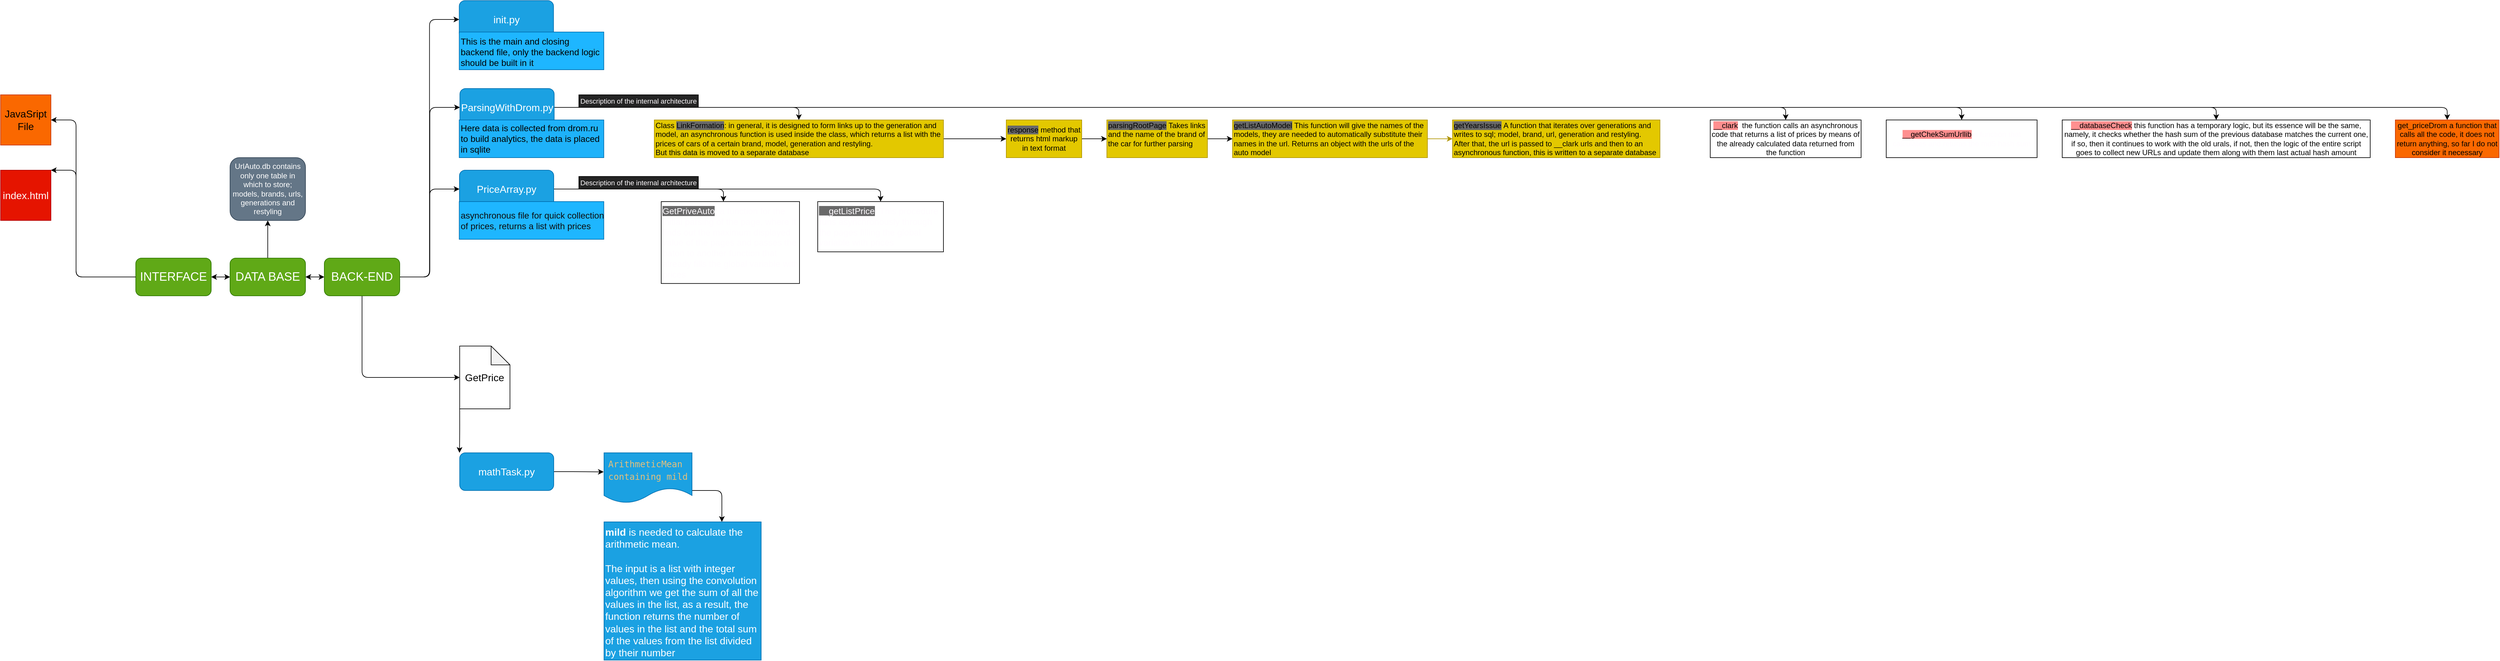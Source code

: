 <mxfile>
    <diagram id="7Fs6vfgvI15YjIwSOu54" name="Page-1">
        <mxGraphModel dx="618" dy="1570" grid="1" gridSize="10" guides="1" tooltips="1" connect="1" arrows="1" fold="1" page="1" pageScale="1" pageWidth="850" pageHeight="1100" math="0" shadow="0">
            <root>
                <mxCell id="0"/>
                <mxCell id="1" parent="0"/>
                <mxCell id="16" style="edgeStyle=orthogonalEdgeStyle;html=1;exitX=0;exitY=0.5;exitDx=0;exitDy=0;fontSize=19;" parent="1" source="13" target="17" edge="1">
                    <mxGeometry relative="1" as="geometry">
                        <mxPoint x="80" y="250" as="targetPoint"/>
                        <Array as="points">
                            <mxPoint x="120" y="250"/>
                            <mxPoint x="120" y="80"/>
                        </Array>
                    </mxGeometry>
                </mxCell>
                <mxCell id="20" style="edgeStyle=orthogonalEdgeStyle;html=1;exitX=1;exitY=0.5;exitDx=0;exitDy=0;entryX=0;entryY=0.5;entryDx=0;entryDy=0;fontSize=16;startArrow=classic;startFill=1;" parent="1" source="13" target="14" edge="1">
                    <mxGeometry relative="1" as="geometry"/>
                </mxCell>
                <mxCell id="13" value="INTERFACE" style="rounded=1;whiteSpace=wrap;html=1;fillColor=#60a917;fontColor=#ffffff;strokeColor=#2D7600;fontSize=19;" parent="1" vertex="1">
                    <mxGeometry x="215" y="220" width="120" height="60" as="geometry"/>
                </mxCell>
                <mxCell id="81" style="edgeStyle=orthogonalEdgeStyle;html=1;exitX=0.5;exitY=0;exitDx=0;exitDy=0;fontColor=#000000;" edge="1" parent="1" source="14" target="82">
                    <mxGeometry relative="1" as="geometry">
                        <mxPoint x="425" y="120" as="targetPoint"/>
                    </mxGeometry>
                </mxCell>
                <mxCell id="14" value="DATA BASE" style="rounded=1;whiteSpace=wrap;html=1;fillColor=#60a917;fontColor=#ffffff;strokeColor=#2D7600;fontSize=19;" parent="1" vertex="1">
                    <mxGeometry x="365" y="220" width="120" height="60" as="geometry"/>
                </mxCell>
                <mxCell id="21" style="edgeStyle=orthogonalEdgeStyle;html=1;exitX=0;exitY=0.5;exitDx=0;exitDy=0;entryX=1;entryY=0.5;entryDx=0;entryDy=0;fontSize=16;startArrow=classic;startFill=1;" parent="1" source="15" target="14" edge="1">
                    <mxGeometry relative="1" as="geometry"/>
                </mxCell>
                <mxCell id="25" style="edgeStyle=orthogonalEdgeStyle;html=1;exitX=1;exitY=0.5;exitDx=0;exitDy=0;entryX=0;entryY=0.5;entryDx=0;entryDy=0;fontSize=16;startArrow=none;startFill=0;" parent="1" source="15" target="29" edge="1">
                    <mxGeometry relative="1" as="geometry">
                        <mxPoint x="760" y="120" as="targetPoint"/>
                    </mxGeometry>
                </mxCell>
                <mxCell id="26" style="edgeStyle=orthogonalEdgeStyle;html=1;exitX=1;exitY=0.5;exitDx=0;exitDy=0;entryX=0;entryY=0.5;entryDx=0;entryDy=0;fontSize=16;startArrow=none;startFill=0;" parent="1" source="15" target="31" edge="1">
                    <mxGeometry relative="1" as="geometry">
                        <mxPoint x="760" as="targetPoint"/>
                    </mxGeometry>
                </mxCell>
                <mxCell id="27" style="edgeStyle=orthogonalEdgeStyle;html=1;exitX=1;exitY=0.5;exitDx=0;exitDy=0;entryX=0;entryY=0.5;entryDx=0;entryDy=0;fontSize=16;startArrow=none;startFill=0;" parent="1" source="15" target="30" edge="1">
                    <mxGeometry relative="1" as="geometry">
                        <mxPoint x="760" y="-120" as="targetPoint"/>
                    </mxGeometry>
                </mxCell>
                <mxCell id="33" style="edgeStyle=orthogonalEdgeStyle;html=1;exitX=0.5;exitY=1;exitDx=0;exitDy=0;entryX=0;entryY=0.5;entryDx=0;entryDy=0;entryPerimeter=0;fontSize=16;startArrow=none;startFill=0;" parent="1" source="15" target="32" edge="1">
                    <mxGeometry relative="1" as="geometry">
                        <Array as="points">
                            <mxPoint x="575" y="410"/>
                        </Array>
                    </mxGeometry>
                </mxCell>
                <mxCell id="15" value="BACK-END" style="rounded=1;whiteSpace=wrap;html=1;fillColor=#60a917;fontColor=#ffffff;strokeColor=#2D7600;fontSize=19;" parent="1" vertex="1">
                    <mxGeometry x="515" y="220" width="120" height="60" as="geometry"/>
                </mxCell>
                <mxCell id="17" value="index.html" style="whiteSpace=wrap;html=1;aspect=fixed;fontSize=16;fillColor=#e51400;fontColor=#ffffff;strokeColor=#B20000;" parent="1" vertex="1">
                    <mxGeometry y="80" width="80" height="80" as="geometry"/>
                </mxCell>
                <mxCell id="18" value="JavaSript File" style="whiteSpace=wrap;html=1;aspect=fixed;fontSize=16;fillColor=#fa6800;fontColor=#000000;strokeColor=#C73500;" parent="1" vertex="1">
                    <mxGeometry y="-40" width="80" height="80" as="geometry"/>
                </mxCell>
                <mxCell id="19" value="" style="endArrow=classic;html=1;fontSize=19;exitX=0;exitY=0.5;exitDx=0;exitDy=0;entryX=1;entryY=0.5;entryDx=0;entryDy=0;edgeStyle=orthogonalEdgeStyle;" parent="1" source="13" target="18" edge="1">
                    <mxGeometry width="50" height="50" relative="1" as="geometry">
                        <mxPoint x="420" y="210" as="sourcePoint"/>
                        <mxPoint x="470" y="160" as="targetPoint"/>
                        <Array as="points">
                            <mxPoint x="120" y="250"/>
                            <mxPoint x="120"/>
                        </Array>
                    </mxGeometry>
                </mxCell>
                <mxCell id="56" style="edgeStyle=orthogonalEdgeStyle;html=1;exitX=1;exitY=0.5;exitDx=0;exitDy=0;fontSize=14;fontColor=#FFFCFF;startArrow=none;startFill=0;" parent="1" source="29" target="57" edge="1">
                    <mxGeometry relative="1" as="geometry">
                        <mxPoint x="1300" y="109.609" as="targetPoint"/>
                        <Array as="points">
                            <mxPoint x="1150" y="110"/>
                        </Array>
                    </mxGeometry>
                </mxCell>
                <mxCell id="60" style="edgeStyle=orthogonalEdgeStyle;html=1;exitX=1;exitY=0.5;exitDx=0;exitDy=0;entryX=0.5;entryY=0;entryDx=0;entryDy=0;fontSize=14;fontColor=#FFFCFF;startArrow=none;startFill=0;" parent="1" source="29" target="59" edge="1">
                    <mxGeometry relative="1" as="geometry"/>
                </mxCell>
                <mxCell id="29" value="PriceArray.py" style="rounded=1;whiteSpace=wrap;html=1;fontSize=16;fillColor=#1ba1e2;fontColor=#ffffff;strokeColor=#006EAF;labelBackgroundColor=none;" parent="1" vertex="1">
                    <mxGeometry x="730" y="80" width="150" height="60" as="geometry"/>
                </mxCell>
                <mxCell id="30" value="init.py" style="rounded=1;whiteSpace=wrap;html=1;fontSize=16;fillColor=#1ba1e2;fontColor=#ffffff;strokeColor=#006EAF;labelBackgroundColor=none;" parent="1" vertex="1">
                    <mxGeometry x="729.65" y="-190" width="150" height="60" as="geometry"/>
                </mxCell>
                <mxCell id="63" style="edgeStyle=orthogonalEdgeStyle;html=1;exitX=1;exitY=0.5;exitDx=0;exitDy=0;entryX=0.5;entryY=0;entryDx=0;entryDy=0;" edge="1" parent="1" source="31" target="64">
                    <mxGeometry relative="1" as="geometry">
                        <mxPoint x="1170" y="-20" as="targetPoint"/>
                    </mxGeometry>
                </mxCell>
                <mxCell id="75" style="edgeStyle=orthogonalEdgeStyle;html=1;exitX=1;exitY=0.5;exitDx=0;exitDy=0;entryX=0.5;entryY=0;entryDx=0;entryDy=0;fontColor=#000000;" edge="1" parent="1" source="31" target="74">
                    <mxGeometry relative="1" as="geometry"/>
                </mxCell>
                <mxCell id="78" style="edgeStyle=orthogonalEdgeStyle;html=1;exitX=1;exitY=0.5;exitDx=0;exitDy=0;entryX=0.5;entryY=0;entryDx=0;entryDy=0;fontColor=#000000;" edge="1" parent="1" source="31" target="76">
                    <mxGeometry relative="1" as="geometry"/>
                </mxCell>
                <mxCell id="79" style="edgeStyle=orthogonalEdgeStyle;html=1;exitX=1;exitY=0.5;exitDx=0;exitDy=0;entryX=0.5;entryY=0;entryDx=0;entryDy=0;fontColor=#000000;" edge="1" parent="1" source="31" target="77">
                    <mxGeometry relative="1" as="geometry"/>
                </mxCell>
                <mxCell id="85" style="edgeStyle=orthogonalEdgeStyle;html=1;exitX=1;exitY=0.5;exitDx=0;exitDy=0;entryX=0.5;entryY=0;entryDx=0;entryDy=0;fontColor=#000000;" edge="1" parent="1" source="31" target="83">
                    <mxGeometry relative="1" as="geometry"/>
                </mxCell>
                <mxCell id="31" value="ParsingWithDrom.py" style="rounded=1;whiteSpace=wrap;html=1;fontSize=16;fillColor=#1ba1e2;fontColor=#ffffff;strokeColor=#006EAF;labelBackgroundColor=none;" parent="1" vertex="1">
                    <mxGeometry x="730.7" y="-50" width="150" height="60" as="geometry"/>
                </mxCell>
                <mxCell id="36" style="edgeStyle=orthogonalEdgeStyle;html=1;exitX=0;exitY=1;exitDx=0;exitDy=0;exitPerimeter=0;fontSize=16;startArrow=none;startFill=0;" parent="1" source="32" edge="1">
                    <mxGeometry relative="1" as="geometry">
                        <mxPoint x="730.046" y="530" as="targetPoint"/>
                    </mxGeometry>
                </mxCell>
                <mxCell id="32" value="GetPrice" style="shape=note;whiteSpace=wrap;html=1;backgroundOutline=1;darkOpacity=0.05;fontSize=16;" parent="1" vertex="1">
                    <mxGeometry x="730.35" y="360" width="80" height="100" as="geometry"/>
                </mxCell>
                <mxCell id="41" style="edgeStyle=orthogonalEdgeStyle;html=1;exitX=1;exitY=0.5;exitDx=0;exitDy=0;entryX=-0.004;entryY=0.38;entryDx=0;entryDy=0;entryPerimeter=0;fontSize=16;fontColor=#FFFF00;startArrow=none;startFill=0;" parent="1" source="34" target="38" edge="1">
                    <mxGeometry relative="1" as="geometry"/>
                </mxCell>
                <mxCell id="34" value="mathTask.py" style="rounded=1;whiteSpace=wrap;html=1;fontSize=16;fillColor=#1ba1e2;fontColor=#ffffff;strokeColor=#006EAF;" parent="1" vertex="1">
                    <mxGeometry x="730.35" y="530" width="149.65" height="60" as="geometry"/>
                </mxCell>
                <mxCell id="45" style="edgeStyle=orthogonalEdgeStyle;html=1;exitX=1;exitY=0.75;exitDx=0;exitDy=0;entryX=0.75;entryY=0;entryDx=0;entryDy=0;fontSize=16;fontColor=#FFFCFF;startArrow=none;startFill=0;" parent="1" source="38" target="44" edge="1">
                    <mxGeometry relative="1" as="geometry"/>
                </mxCell>
                <mxCell id="38" value="&lt;div style=&quot;color: rgb(171, 178, 191); font-family: &amp;quot;Droid Sans Mono&amp;quot;, &amp;quot;monospace&amp;quot;, monospace; font-size: 14px; line-height: 19px;&quot;&gt;&lt;span style=&quot;color: rgb(229, 192, 123);&quot;&gt;ArithmeticMean&amp;nbsp;&lt;/span&gt;&lt;/div&gt;&lt;font face=&quot;Droid Sans Mono, monospace, monospace&quot; color=&quot;#e5c07b&quot;&gt;&lt;span style=&quot;font-size: 14px;&quot;&gt;containing mild&lt;/span&gt;&lt;/font&gt;" style="shape=document;whiteSpace=wrap;html=1;boundedLbl=1;labelBackgroundColor=none;fontSize=16;fontColor=#ffffff;fillColor=#1ba1e2;strokeColor=#006EAF;" parent="1" vertex="1">
                    <mxGeometry x="960" y="530" width="140" height="80" as="geometry"/>
                </mxCell>
                <mxCell id="44" value="&lt;b&gt;mild&lt;/b&gt; is needed to calculate the arithmetic mean.&lt;div style=&quot;&quot;&gt;&lt;br&gt;&lt;/div&gt;&lt;div style=&quot;&quot;&gt;The input is a list with integer values, then using the convolution algorithm we get the sum of all the values in the list, as a result, the function returns the number of values in the list and the total sum of the values from the list divided by their number&lt;/div&gt;" style="rounded=0;whiteSpace=wrap;html=1;labelBackgroundColor=none;fontSize=16;fontColor=#ffffff;align=left;verticalAlign=top;fillColor=#1ba1e2;strokeColor=#006EAF;" parent="1" vertex="1">
                    <mxGeometry x="960" y="640" width="250" height="220" as="geometry"/>
                </mxCell>
                <mxCell id="46" value="This is the main and closing backend file, only the backend logic should be built in it" style="rounded=0;whiteSpace=wrap;html=1;labelBackgroundColor=none;fontSize=14;fontColor=#000000;align=left;verticalAlign=top;fillColor=#1EB6FF;strokeColor=#006EAF;" parent="1" vertex="1">
                    <mxGeometry x="729.65" y="-140" width="230" height="60" as="geometry"/>
                </mxCell>
                <mxCell id="50" value="Here data is collected from drom.ru to build analytics, the data is placed in sqlite" style="rounded=0;whiteSpace=wrap;html=1;labelBackgroundColor=none;fontSize=14;fontColor=#000000;align=left;fillColor=#1EB2FA;strokeColor=#006EAF;" parent="1" vertex="1">
                    <mxGeometry x="729.65" width="230" height="60" as="geometry"/>
                </mxCell>
                <mxCell id="51" value="asynchronous file for quick collection of prices, returns a list with prices" style="rounded=0;whiteSpace=wrap;html=1;labelBackgroundColor=none;fontSize=14;fontColor=#0D0D0D;align=left;fillColor=#1EB6FF;strokeColor=#006EAF;" parent="1" vertex="1">
                    <mxGeometry x="729.65" y="130" width="230" height="60" as="geometry"/>
                </mxCell>
                <mxCell id="57" value="&lt;span style=&quot;background-color: rgb(105, 105, 105);&quot;&gt;GetPriveAuto&lt;/span&gt;:&amp;nbsp;a function for the initial parsing of the page, where it finds out the maximum displayed value of the pages and passes the baton to another function that already fills the global variable with prices" style="rounded=0;whiteSpace=wrap;html=1;labelBackgroundColor=none;fontSize=14;fontColor=#FFFCFF;align=left;verticalAlign=top;" parent="1" vertex="1">
                    <mxGeometry x="1051" y="130" width="220" height="130.39" as="geometry"/>
                </mxCell>
                <mxCell id="59" value="&lt;span style=&quot;background-color: rgb(105, 105, 105);&quot;&gt;__getListPrice&lt;/span&gt;:&amp;nbsp;This procedure runs asynchronously through the pages filling the global variable with prices" style="rounded=0;whiteSpace=wrap;html=1;labelBackgroundColor=none;fontSize=14;fontColor=#FFFCFF;fillColor=none;align=left;verticalAlign=top;" parent="1" vertex="1">
                    <mxGeometry x="1300" y="130" width="200" height="80" as="geometry"/>
                </mxCell>
                <mxCell id="61" value="Description of the internal architecture" style="rounded=0;whiteSpace=wrap;html=1;labelBackgroundColor=none;fontSize=11;fontColor=#FFFCFF;fillColor=#242424;labelBorderColor=none;" parent="1" vertex="1">
                    <mxGeometry x="920" y="90" width="190" height="20" as="geometry"/>
                </mxCell>
                <mxCell id="62" value="Description of the internal architecture" style="rounded=0;whiteSpace=wrap;html=1;labelBackgroundColor=none;fontSize=11;fontColor=#FFFCFF;fillColor=#242424;labelBorderColor=none;" vertex="1" parent="1">
                    <mxGeometry x="920" y="-40" width="190" height="20" as="geometry"/>
                </mxCell>
                <mxCell id="66" style="edgeStyle=orthogonalEdgeStyle;html=1;exitX=1;exitY=0.5;exitDx=0;exitDy=0;" edge="1" parent="1" source="64" target="65">
                    <mxGeometry relative="1" as="geometry"/>
                </mxCell>
                <mxCell id="64" value="Class &lt;span style=&quot;background-color: rgb(105, 105, 105);&quot;&gt;LinkFormation&lt;/span&gt;:&amp;nbsp;&lt;span style=&quot;background-color: initial;&quot;&gt;in general, it is designed to form links up to the generation and model, an asynchronous function is used inside the class, which returns a list with the prices of cars of a certain brand, model, generation and restyling.&lt;br&gt;&lt;/span&gt;&lt;span style=&quot;background-color: initial;&quot;&gt;But this data is moved to a separate database&lt;/span&gt;&amp;nbsp;" style="rounded=0;whiteSpace=wrap;html=1;labelBackgroundColor=none;align=left;fillColor=#e3c800;fontColor=#000000;strokeColor=#B09500;" vertex="1" parent="1">
                    <mxGeometry x="1040" width="460" height="60" as="geometry"/>
                </mxCell>
                <mxCell id="68" style="edgeStyle=orthogonalEdgeStyle;html=1;exitX=1;exitY=0.5;exitDx=0;exitDy=0;entryX=0;entryY=0.5;entryDx=0;entryDy=0;" edge="1" parent="1" source="65" target="67">
                    <mxGeometry relative="1" as="geometry"/>
                </mxCell>
                <mxCell id="65" value="&lt;span style=&quot;background-color: rgb(105, 105, 105);&quot;&gt;response&lt;/span&gt; method that returns html markup in text format" style="rounded=0;whiteSpace=wrap;html=1;labelBackgroundColor=none;fillColor=#e3c800;fontColor=#000000;strokeColor=#B09500;" vertex="1" parent="1">
                    <mxGeometry x="1600" width="120" height="60" as="geometry"/>
                </mxCell>
                <mxCell id="70" style="edgeStyle=orthogonalEdgeStyle;html=1;exitX=1;exitY=0.5;exitDx=0;exitDy=0;entryX=0;entryY=0.5;entryDx=0;entryDy=0;" edge="1" parent="1" source="67" target="69">
                    <mxGeometry relative="1" as="geometry"/>
                </mxCell>
                <mxCell id="67" value="&lt;span style=&quot;background-color: rgb(105, 105, 105);&quot;&gt;parsingRootPage&lt;/span&gt;&amp;nbsp;&lt;span style=&quot;background-color: initial;&quot;&gt;Takes links and the name of the brand of the car for further parsing&lt;br&gt;&lt;br&gt;&lt;/span&gt;" style="rounded=0;whiteSpace=wrap;html=1;labelBackgroundColor=none;align=left;fillColor=#e3c800;fontColor=#000000;strokeColor=#B09500;" vertex="1" parent="1">
                    <mxGeometry x="1760" width="160" height="60" as="geometry"/>
                </mxCell>
                <mxCell id="72" style="edgeStyle=orthogonalEdgeStyle;html=1;exitX=1;exitY=0.5;exitDx=0;exitDy=0;entryX=0;entryY=0.5;entryDx=0;entryDy=0;fillColor=#e3c800;strokeColor=#B09500;" edge="1" parent="1" source="69" target="71">
                    <mxGeometry relative="1" as="geometry"/>
                </mxCell>
                <mxCell id="69" value="&lt;span style=&quot;background-color: rgb(105, 105, 105);&quot;&gt;getListAutoModel&lt;/span&gt;&amp;nbsp;This function will give the names of the models, they are needed to automatically substitute their names in the url. Returns an object with the urls of the auto model" style="rounded=0;whiteSpace=wrap;html=1;labelBackgroundColor=none;align=left;fillColor=#e3c800;fontColor=#000000;strokeColor=#B09500;" vertex="1" parent="1">
                    <mxGeometry x="1960" width="310" height="60" as="geometry"/>
                </mxCell>
                <mxCell id="71" value="&lt;span style=&quot;background-color: rgb(105, 105, 105);&quot;&gt;getYearsIssue&lt;/span&gt;&amp;nbsp;&lt;span style=&quot;background-color: initial;&quot;&gt;A function that iterates over generations and writes to sql; model, brand, url, generation and restyling.&lt;/span&gt;&lt;div&gt;After that, the url is passed to __clark urls and then to an asynchronous function, this is written to a separate database&lt;/div&gt;" style="rounded=0;whiteSpace=wrap;html=1;labelBackgroundColor=none;align=left;verticalAlign=middle;fillColor=#e3c800;fontColor=#000000;strokeColor=#B09500;" vertex="1" parent="1">
                    <mxGeometry x="2310" width="330" height="60" as="geometry"/>
                </mxCell>
                <mxCell id="74" value="&lt;span style=&quot;background-color: rgb(255, 143, 143);&quot;&gt;&lt;font color=&quot;#000000&quot;&gt;__clark&lt;/font&gt;&lt;/span&gt;&amp;nbsp;&amp;nbsp;the function calls an asynchronous code that returns a list of prices by means of the already calculated data returned from the function" style="rounded=0;whiteSpace=wrap;html=1;labelBackgroundColor=none;" vertex="1" parent="1">
                    <mxGeometry x="2720" width="240" height="60" as="geometry"/>
                </mxCell>
                <mxCell id="76" value="&lt;font&gt;&lt;span style=&quot;background-color: rgb(255, 143, 143);&quot;&gt;&lt;font color=&quot;#000000&quot;&gt;__databaseCheck&lt;/font&gt;&lt;/span&gt; this function has a temporary logic, but its essence will be the same, namely, it checks whether the hash sum of the previous database matches the current one, if so, then it continues to work with the old urals, if not, then the logic of the entire script goes to collect new URLs and update them along with them last actual hash amount&lt;/font&gt;" style="rounded=0;whiteSpace=wrap;html=1;labelBackgroundColor=none;fontColor=default;" vertex="1" parent="1">
                    <mxGeometry x="3280" width="490" height="60" as="geometry"/>
                </mxCell>
                <mxCell id="77" value="&lt;span style=&quot;background-color: rgb(255, 143, 143);&quot;&gt;&lt;font color=&quot;#000000&quot;&gt;__getChekSumUrllib&lt;/font&gt;&lt;/span&gt;&lt;font color=&quot;#fffcff&quot;&gt; a function that calculates and returns the md5 hash sum&lt;/font&gt;" style="rounded=0;whiteSpace=wrap;html=1;labelBackgroundColor=none;" vertex="1" parent="1">
                    <mxGeometry x="3000" width="240" height="60" as="geometry"/>
                </mxCell>
                <mxCell id="82" value="UrlAuto.db&amp;nbsp;contains only one table in which to store; models, brands, urls, generations and restyling" style="rounded=1;whiteSpace=wrap;html=1;labelBackgroundColor=none;fontColor=#ffffff;fillColor=#647687;strokeColor=#314354;" vertex="1" parent="1">
                    <mxGeometry x="365" y="60" width="120" height="100" as="geometry"/>
                </mxCell>
                <mxCell id="83" value="get_priceDrom a function that calls all the code, it does not return anything, so far I do not consider it necessary" style="rounded=0;whiteSpace=wrap;html=1;labelBackgroundColor=none;fontColor=#000000;fillColor=#fa6800;strokeColor=#C73500;" vertex="1" parent="1">
                    <mxGeometry x="3810" width="165" height="60" as="geometry"/>
                </mxCell>
            </root>
        </mxGraphModel>
    </diagram>
</mxfile>